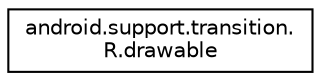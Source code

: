 digraph "Graphical Class Hierarchy"
{
 // INTERACTIVE_SVG=YES
 // LATEX_PDF_SIZE
  edge [fontname="Helvetica",fontsize="10",labelfontname="Helvetica",labelfontsize="10"];
  node [fontname="Helvetica",fontsize="10",shape=record];
  rankdir="LR";
  Node0 [label="android.support.transition.\lR.drawable",height=0.2,width=0.4,color="black", fillcolor="white", style="filled",URL="$classandroid_1_1support_1_1transition_1_1_r_1_1drawable.html",tooltip=" "];
}
